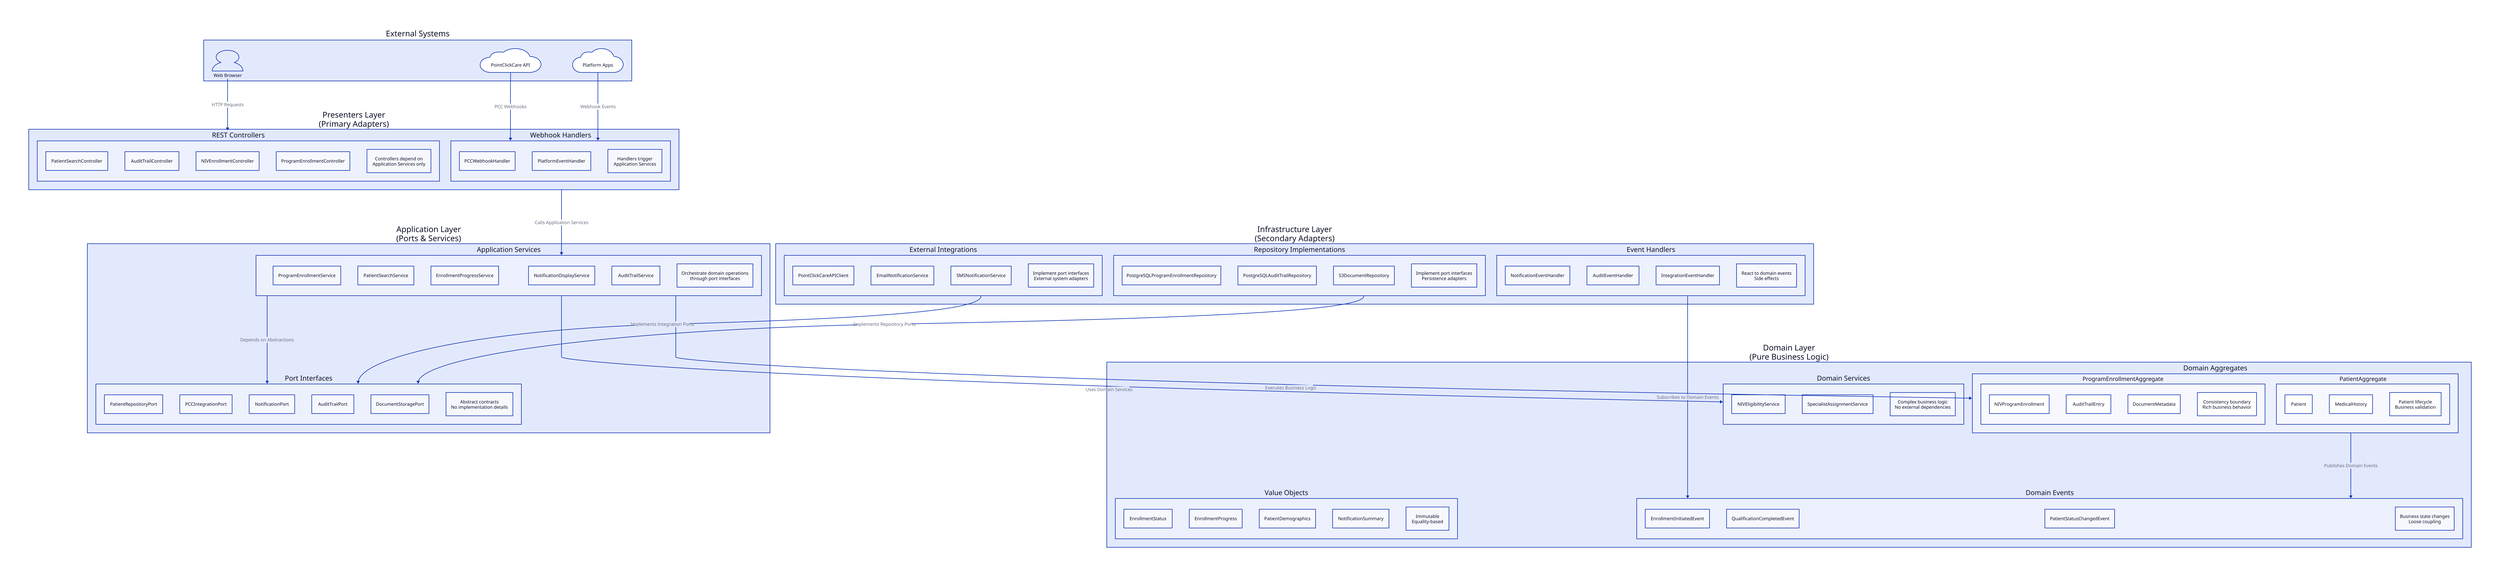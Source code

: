 # =============================================================================
# 1. HEXAGONAL ARCHITECTURE OVERVIEW (CORRECTED)
# File: 01-hexagonal-architecture.d2
# =============================================================================

vars: {
  d2-config: {
    layout-engine: tala
  }
}

direction: down

# External Systems
external_systems: External Systems {
  pointclickcare: PointClickCare API {
    shape: cloud
  }

  platform_apps: Platform Apps {
    shape: cloud
  }

  web_browser: Web Browser {
    shape: person
  }
}

# Hexagonal Architecture Layers (Corrected Dependency Direction)
presenters: Presenters Layer\n(Primary Adapters) {
  rest_controllers: REST Controllers {
    PatientSearchController
    AuditTrailController
    NIVEnrollmentController
    ProgramEnrollmentController

    note: "Controllers depend on\nApplication Services only"
  }

  webhook_handlers: Webhook Handlers {
    PCCWebhookHandler
    PlatformEventHandler

    note: "Handlers trigger\nApplication Services"
  }
}

application: Application Layer\n(Ports & Services) {
  services: Application Services {
    ProgramEnrollmentService
    PatientSearchService
    EnrollmentProgressService
    NotificationDisplayService
    AuditTrailService

    note: "Orchestrate domain operations\nthrough port interfaces"
  }

  ports: Port Interfaces {
    PatientRepositoryPort
    PCCIntegrationPort
    NotificationPort
    AuditTrailPort
    DocumentStoragePort

    note: "Abstract contracts\nNo implementation details"
  }
}

domain: Domain Layer\n(Pure Business Logic) {
  aggregates: Domain Aggregates {
    ProgramEnrollmentAggregate: {
      NIVProgramEnrollment
      AuditTrailEntry
      DocumentMetadata

      note: "Consistency boundary\nRich business behavior"
    }

    PatientAggregate: {
      Patient
      MedicalHistory

      note: "Patient lifecycle\nBusiness validation"
    }
  }

  domain_services: Domain Services {
    NIVEligibilityService
    SpecialistAssignmentService

    note: "Complex business logic\nNo external dependencies"
  }

  value_objects: Value Objects {
    EnrollmentStatus
    EnrollmentProgress
    PatientDemographics
    NotificationSummary

    note: "Immutable\nEquality-based"
  }

  domain_events: Domain Events {
    EnrollmentInitiatedEvent
    QualificationCompletedEvent
    PatientStatusChangedEvent

    note: "Business state changes\nLoose coupling"
  }
}

infrastructure: Infrastructure Layer\n(Secondary Adapters) {
  repositories: Repository Implementations {
    PostgreSQLProgramEnrollmentRepository
    PostgreSQLAuditTrailRepository
    S3DocumentRepository

    note: "Implement port interfaces\nPersistence adapters"
  }

  integrations: External Integrations {
    PointClickCareAPIClient
    EmailNotificationService
    SMSNotificationService

    note: "Implement port interfaces\nExternal system adapters"
  }

  event_handlers: Event Handlers {
    NotificationEventHandler
    AuditEventHandler
    IntegrationEventHandler

    note: "React to domain events\nSide effects"
  }
}

# Dependency Direction (ALL POINTING INWARD)
external_systems.web_browser -> presenters.rest_controllers: "HTTP Requests"
external_systems.platform_apps -> presenters.webhook_handlers: "Webhook Events"
external_systems.pointclickcare -> presenters.webhook_handlers: "PCC Webhooks"

presenters -> application.services: "Calls Application Services"
application.services -> domain.aggregates: "Executes Business Logic"
application.services -> domain.domain_services: "Uses Domain Services"
domain.aggregates -> domain.domain_events: "Publishes Domain Events"

# Infrastructure implements Application Ports (Dependency Inversion)
infrastructure.repositories -> application.ports: "Implements Repository Ports"
infrastructure.integrations -> application.ports: "Implements Integration Ports"
infrastructure.event_handlers -> domain.domain_events: "Subscribes to Domain Events"

# Application Services use Ports (not concrete implementations)
application.services -> application.ports: "Depends on Abstractions"
